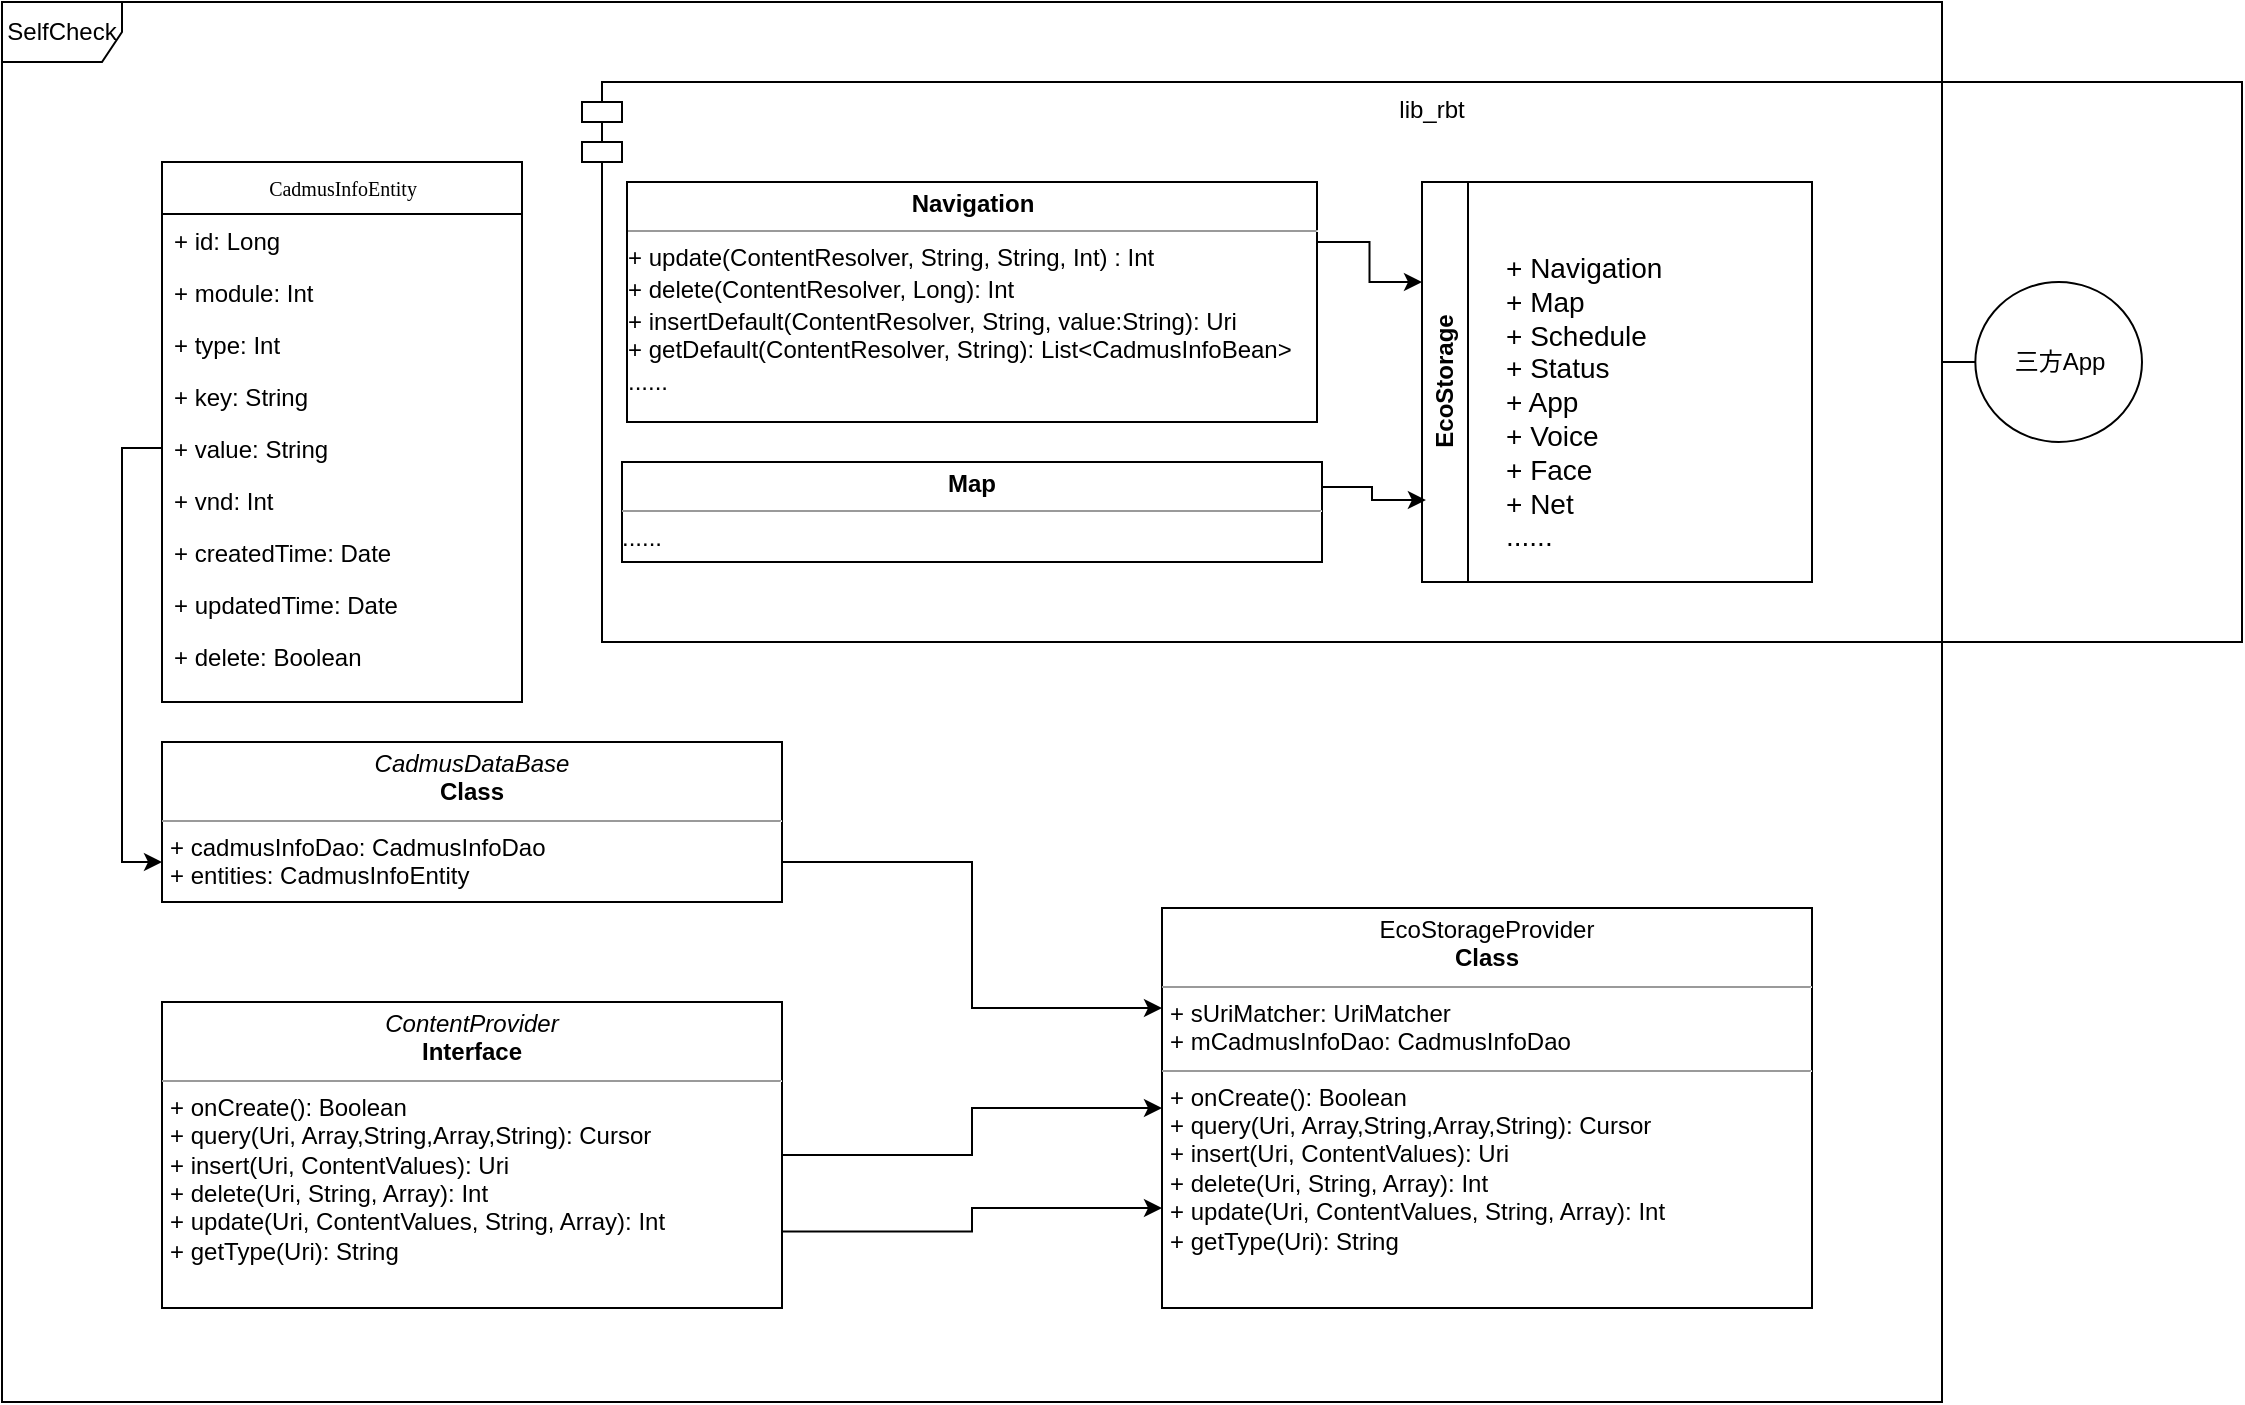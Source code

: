 <mxfile version="21.1.7" type="github">
  <diagram name="Page-1" id="c4acf3e9-155e-7222-9cf6-157b1a14988f">
    <mxGraphModel dx="2284" dy="1875" grid="1" gridSize="10" guides="1" tooltips="1" connect="1" arrows="1" fold="1" page="1" pageScale="1" pageWidth="850" pageHeight="1100" background="none" math="0" shadow="0">
      <root>
        <mxCell id="0" />
        <mxCell id="1" parent="0" />
        <mxCell id="z2ETV8gI68JuXqigk6C1-43" value="lib_rbt" style="shape=module;align=left;spacingLeft=20;align=center;verticalAlign=top;whiteSpace=wrap;html=1;" vertex="1" parent="1">
          <mxGeometry x="-50" y="-830" width="830" height="280" as="geometry" />
        </mxCell>
        <mxCell id="z2ETV8gI68JuXqigk6C1-47" value="SelfCheck" style="shape=umlFrame;whiteSpace=wrap;html=1;pointerEvents=0;" vertex="1" parent="1">
          <mxGeometry x="-340" y="-870" width="970" height="700" as="geometry" />
        </mxCell>
        <mxCell id="17acba5748e5396b-20" value="CadmusInfoEntity" style="swimlane;html=1;fontStyle=0;childLayout=stackLayout;horizontal=1;startSize=26;fillColor=none;horizontalStack=0;resizeParent=1;resizeLast=0;collapsible=1;marginBottom=0;swimlaneFillColor=#ffffff;rounded=0;shadow=0;comic=0;labelBackgroundColor=none;strokeWidth=1;fontFamily=Verdana;fontSize=10;align=center;" parent="1" vertex="1">
          <mxGeometry x="-260" y="-790" width="180" height="270" as="geometry" />
        </mxCell>
        <mxCell id="17acba5748e5396b-21" value="+ id: Long" style="text;html=1;strokeColor=none;fillColor=none;align=left;verticalAlign=top;spacingLeft=4;spacingRight=4;whiteSpace=wrap;overflow=hidden;rotatable=0;points=[[0,0.5],[1,0.5]];portConstraint=eastwest;" parent="17acba5748e5396b-20" vertex="1">
          <mxGeometry y="26" width="180" height="26" as="geometry" />
        </mxCell>
        <mxCell id="17acba5748e5396b-24" value="+ module: Int" style="text;html=1;strokeColor=none;fillColor=none;align=left;verticalAlign=top;spacingLeft=4;spacingRight=4;whiteSpace=wrap;overflow=hidden;rotatable=0;points=[[0,0.5],[1,0.5]];portConstraint=eastwest;" parent="17acba5748e5396b-20" vertex="1">
          <mxGeometry y="52" width="180" height="26" as="geometry" />
        </mxCell>
        <mxCell id="17acba5748e5396b-26" value="+ type: Int" style="text;html=1;strokeColor=none;fillColor=none;align=left;verticalAlign=top;spacingLeft=4;spacingRight=4;whiteSpace=wrap;overflow=hidden;rotatable=0;points=[[0,0.5],[1,0.5]];portConstraint=eastwest;" parent="17acba5748e5396b-20" vertex="1">
          <mxGeometry y="78" width="180" height="26" as="geometry" />
        </mxCell>
        <mxCell id="z2ETV8gI68JuXqigk6C1-14" value="+ key: String" style="text;html=1;strokeColor=none;fillColor=none;align=left;verticalAlign=top;spacingLeft=4;spacingRight=4;whiteSpace=wrap;overflow=hidden;rotatable=0;points=[[0,0.5],[1,0.5]];portConstraint=eastwest;" vertex="1" parent="17acba5748e5396b-20">
          <mxGeometry y="104" width="180" height="26" as="geometry" />
        </mxCell>
        <mxCell id="z2ETV8gI68JuXqigk6C1-18" value="+ value: String" style="text;html=1;strokeColor=none;fillColor=none;align=left;verticalAlign=top;spacingLeft=4;spacingRight=4;whiteSpace=wrap;overflow=hidden;rotatable=0;points=[[0,0.5],[1,0.5]];portConstraint=eastwest;" vertex="1" parent="17acba5748e5396b-20">
          <mxGeometry y="130" width="180" height="26" as="geometry" />
        </mxCell>
        <mxCell id="z2ETV8gI68JuXqigk6C1-17" value="+ vnd: Int" style="text;html=1;strokeColor=none;fillColor=none;align=left;verticalAlign=top;spacingLeft=4;spacingRight=4;whiteSpace=wrap;overflow=hidden;rotatable=0;points=[[0,0.5],[1,0.5]];portConstraint=eastwest;" vertex="1" parent="17acba5748e5396b-20">
          <mxGeometry y="156" width="180" height="26" as="geometry" />
        </mxCell>
        <mxCell id="z2ETV8gI68JuXqigk6C1-16" value="+ createdTime: Date" style="text;html=1;strokeColor=none;fillColor=none;align=left;verticalAlign=top;spacingLeft=4;spacingRight=4;whiteSpace=wrap;overflow=hidden;rotatable=0;points=[[0,0.5],[1,0.5]];portConstraint=eastwest;" vertex="1" parent="17acba5748e5396b-20">
          <mxGeometry y="182" width="180" height="26" as="geometry" />
        </mxCell>
        <mxCell id="z2ETV8gI68JuXqigk6C1-15" value="+ updatedTime: Date" style="text;html=1;strokeColor=none;fillColor=none;align=left;verticalAlign=top;spacingLeft=4;spacingRight=4;whiteSpace=wrap;overflow=hidden;rotatable=0;points=[[0,0.5],[1,0.5]];portConstraint=eastwest;" vertex="1" parent="17acba5748e5396b-20">
          <mxGeometry y="208" width="180" height="26" as="geometry" />
        </mxCell>
        <mxCell id="z2ETV8gI68JuXqigk6C1-20" value="+ delete: Boolean" style="text;html=1;strokeColor=none;fillColor=none;align=left;verticalAlign=top;spacingLeft=4;spacingRight=4;whiteSpace=wrap;overflow=hidden;rotatable=0;points=[[0,0.5],[1,0.5]];portConstraint=eastwest;" vertex="1" parent="17acba5748e5396b-20">
          <mxGeometry y="234" width="180" height="26" as="geometry" />
        </mxCell>
        <mxCell id="z2ETV8gI68JuXqigk6C1-9" style="edgeStyle=orthogonalEdgeStyle;rounded=0;orthogonalLoop=1;jettySize=auto;html=1;exitX=1;exitY=0.5;exitDx=0;exitDy=0;entryX=0;entryY=0.5;entryDx=0;entryDy=0;" edge="1" parent="1" source="5d2195bd80daf111-18" target="z2ETV8gI68JuXqigk6C1-7">
          <mxGeometry relative="1" as="geometry" />
        </mxCell>
        <mxCell id="z2ETV8gI68JuXqigk6C1-10" style="edgeStyle=orthogonalEdgeStyle;rounded=0;orthogonalLoop=1;jettySize=auto;html=1;exitX=1;exitY=0.75;exitDx=0;exitDy=0;entryX=0;entryY=0.75;entryDx=0;entryDy=0;" edge="1" parent="1" source="5d2195bd80daf111-18" target="z2ETV8gI68JuXqigk6C1-7">
          <mxGeometry relative="1" as="geometry" />
        </mxCell>
        <mxCell id="5d2195bd80daf111-18" value="&lt;p style=&quot;margin:0px;margin-top:4px;text-align:center;&quot;&gt;&lt;i&gt;ContentProvider&lt;/i&gt;&lt;br&gt;&lt;b&gt;Interface&lt;/b&gt;&lt;/p&gt;&lt;hr size=&quot;1&quot;&gt;&lt;p style=&quot;margin:0px;margin-left:4px;&quot;&gt;+ onCreate(): Boolean&lt;br&gt;+ query(Uri, Array,String,Array,String): Cursor&lt;/p&gt;&lt;p style=&quot;margin:0px;margin-left:4px;&quot;&gt;+ insert(Uri, ContentValues): Uri&lt;/p&gt;&lt;p style=&quot;margin:0px;margin-left:4px;&quot;&gt;+ delete(Uri, String, Array): Int&lt;/p&gt;&lt;p style=&quot;margin:0px;margin-left:4px;&quot;&gt;+ update(Uri, ContentValues, String, Array): Int&lt;/p&gt;&lt;p style=&quot;margin:0px;margin-left:4px;&quot;&gt;+ getType(Uri): String&lt;/p&gt;&lt;p style=&quot;margin:0px;margin-left:4px;&quot;&gt;&lt;br&gt;&lt;/p&gt;" style="verticalAlign=top;align=left;overflow=fill;fontSize=12;fontFamily=Helvetica;html=1;rounded=0;shadow=0;comic=0;labelBackgroundColor=none;strokeWidth=1" parent="1" vertex="1">
          <mxGeometry x="-260" y="-370" width="310" height="153" as="geometry" />
        </mxCell>
        <mxCell id="z2ETV8gI68JuXqigk6C1-12" style="edgeStyle=orthogonalEdgeStyle;rounded=0;orthogonalLoop=1;jettySize=auto;html=1;exitX=1;exitY=0.75;exitDx=0;exitDy=0;entryX=0;entryY=0.25;entryDx=0;entryDy=0;" edge="1" parent="1" source="z2ETV8gI68JuXqigk6C1-6" target="z2ETV8gI68JuXqigk6C1-7">
          <mxGeometry relative="1" as="geometry" />
        </mxCell>
        <mxCell id="z2ETV8gI68JuXqigk6C1-6" value="&lt;p style=&quot;margin:0px;margin-top:4px;text-align:center;&quot;&gt;&lt;i&gt;CadmusDataBase&lt;/i&gt;&lt;br&gt;&lt;b&gt;Class&lt;/b&gt;&lt;/p&gt;&lt;hr size=&quot;1&quot;&gt;&lt;p style=&quot;margin:0px;margin-left:4px;&quot;&gt;+ cadmusInfoDao: CadmusInfoDao&lt;/p&gt;&lt;p style=&quot;margin:0px;margin-left:4px;&quot;&gt;+ entities: CadmusInfoEntity&lt;/p&gt;&lt;p style=&quot;margin:0px;margin-left:4px;&quot;&gt;&lt;br&gt;&lt;/p&gt;" style="verticalAlign=top;align=left;overflow=fill;fontSize=12;fontFamily=Helvetica;html=1;rounded=0;shadow=0;comic=0;labelBackgroundColor=none;strokeWidth=1" vertex="1" parent="1">
          <mxGeometry x="-260" y="-500" width="310" height="80" as="geometry" />
        </mxCell>
        <mxCell id="z2ETV8gI68JuXqigk6C1-7" value="&lt;p style=&quot;margin:0px;margin-top:4px;text-align:center;&quot;&gt;EcoStorageProvider&lt;br style=&quot;border-color: var(--border-color);&quot;&gt;&lt;b&gt;Class&lt;/b&gt;&lt;/p&gt;&lt;hr size=&quot;1&quot;&gt;&lt;p style=&quot;margin:0px;margin-left:4px;&quot;&gt;+ sUriMatcher: UriMatcher&lt;br&gt;+ mCadmusInfoDao: CadmusInfoDao&lt;br&gt;&lt;/p&gt;&lt;hr size=&quot;1&quot;&gt;&lt;p style=&quot;border-color: var(--border-color); margin: 0px 0px 0px 4px;&quot;&gt;+ onCreate(): Boolean&lt;br style=&quot;border-color: var(--border-color);&quot;&gt;+ query(Uri, Array,String,Array,String): Cursor&lt;/p&gt;&lt;p style=&quot;border-color: var(--border-color); margin: 0px 0px 0px 4px;&quot;&gt;+ insert(Uri, ContentValues): Uri&lt;/p&gt;&lt;p style=&quot;border-color: var(--border-color); margin: 0px 0px 0px 4px;&quot;&gt;+ delete(Uri, String, Array): Int&lt;/p&gt;&lt;p style=&quot;border-color: var(--border-color); margin: 0px 0px 0px 4px;&quot;&gt;+ update(Uri, ContentValues, String, Array): Int&lt;/p&gt;&lt;p style=&quot;border-color: var(--border-color); margin: 0px 0px 0px 4px;&quot;&gt;+ getType(Uri): String&lt;/p&gt;" style="verticalAlign=top;align=left;overflow=fill;fontSize=12;fontFamily=Helvetica;html=1;rounded=0;shadow=0;comic=0;labelBackgroundColor=none;strokeWidth=1" vertex="1" parent="1">
          <mxGeometry x="240" y="-417" width="325" height="200" as="geometry" />
        </mxCell>
        <mxCell id="z2ETV8gI68JuXqigk6C1-23" style="edgeStyle=orthogonalEdgeStyle;rounded=0;orthogonalLoop=1;jettySize=auto;html=1;exitX=0;exitY=0.5;exitDx=0;exitDy=0;entryX=0;entryY=0.75;entryDx=0;entryDy=0;" edge="1" parent="1" source="z2ETV8gI68JuXqigk6C1-18" target="z2ETV8gI68JuXqigk6C1-6">
          <mxGeometry relative="1" as="geometry" />
        </mxCell>
        <mxCell id="z2ETV8gI68JuXqigk6C1-48" style="edgeStyle=orthogonalEdgeStyle;rounded=0;orthogonalLoop=1;jettySize=auto;html=1;exitX=1;exitY=0.25;exitDx=0;exitDy=0;entryX=0;entryY=0.25;entryDx=0;entryDy=0;" edge="1" parent="1" source="z2ETV8gI68JuXqigk6C1-30" target="z2ETV8gI68JuXqigk6C1-32">
          <mxGeometry relative="1" as="geometry" />
        </mxCell>
        <mxCell id="z2ETV8gI68JuXqigk6C1-30" value="&lt;p style=&quot;margin:0px;margin-top:4px;text-align:center;&quot;&gt;&lt;b&gt;Navigation&lt;/b&gt;&lt;/p&gt;&lt;hr size=&quot;1&quot;&gt;&lt;div style=&quot;height:2px;&quot;&gt;+ update(ContentResolver, String, String, Int) : Int&lt;/div&gt;&lt;div style=&quot;height:2px;&quot;&gt;&lt;br&gt;&lt;/div&gt;&lt;div style=&quot;height:2px;&quot;&gt;&lt;br&gt;&lt;/div&gt;&lt;div style=&quot;height:2px;&quot;&gt;&lt;br&gt;&lt;/div&gt;&lt;div style=&quot;height:2px;&quot;&gt;&lt;br&gt;&lt;/div&gt;&lt;div style=&quot;height:2px;&quot;&gt;&lt;br&gt;&lt;/div&gt;&lt;div style=&quot;height:2px;&quot;&gt;&lt;br&gt;&lt;/div&gt;&lt;div style=&quot;height:2px;&quot;&gt;&lt;br&gt;&lt;/div&gt;&lt;div style=&quot;height:2px;&quot;&gt;+ delete(ContentResolver, Long): Int&lt;/div&gt;&lt;div style=&quot;height:2px;&quot;&gt;&lt;br&gt;&lt;/div&gt;&lt;div style=&quot;height:2px;&quot;&gt;&lt;br&gt;&lt;/div&gt;&lt;div style=&quot;height:2px;&quot;&gt;&lt;br&gt;&lt;/div&gt;&lt;div style=&quot;height:2px;&quot;&gt;&lt;br&gt;&lt;/div&gt;&lt;div style=&quot;height:2px;&quot;&gt;&lt;br&gt;&lt;/div&gt;&lt;div style=&quot;height:2px;&quot;&gt;&lt;br&gt;&lt;/div&gt;&lt;div style=&quot;height:2px;&quot;&gt;&lt;br&gt;&lt;/div&gt;&lt;div style=&quot;height:2px;&quot;&gt;+ insertDefault(ContentResolver, String, value:String): Uri&lt;/div&gt;&lt;div style=&quot;height:2px;&quot;&gt;&lt;br&gt;&lt;/div&gt;&lt;div style=&quot;height:2px;&quot;&gt;&lt;br&gt;&lt;/div&gt;&lt;div style=&quot;height:2px;&quot;&gt;&lt;br&gt;&lt;/div&gt;&lt;div style=&quot;height:2px;&quot;&gt;&lt;br&gt;&lt;/div&gt;&lt;div style=&quot;height:2px;&quot;&gt;&lt;br&gt;&lt;/div&gt;&lt;div style=&quot;height:2px;&quot;&gt;&lt;br&gt;&lt;/div&gt;&lt;div style=&quot;height:2px;&quot;&gt;+ getDefault(ContentResolver, String): List&amp;lt;CadmusInfoBean&amp;gt;&lt;/div&gt;&lt;div style=&quot;height:2px;&quot;&gt;&lt;br&gt;&lt;/div&gt;&lt;div style=&quot;height:2px;&quot;&gt;&lt;br&gt;&lt;/div&gt;&lt;div style=&quot;height:2px;&quot;&gt;&lt;br&gt;&lt;/div&gt;&lt;div style=&quot;height:2px;&quot;&gt;&lt;br&gt;&lt;/div&gt;&lt;div style=&quot;height:2px;&quot;&gt;&lt;br&gt;&lt;/div&gt;&lt;div style=&quot;height:2px;&quot;&gt;&lt;br&gt;&lt;/div&gt;&lt;div style=&quot;height:2px;&quot;&gt;&lt;br&gt;&lt;/div&gt;&lt;div style=&quot;height:2px;&quot;&gt;......&lt;/div&gt;" style="verticalAlign=top;align=left;overflow=fill;fontSize=12;fontFamily=Helvetica;html=1;whiteSpace=wrap;" vertex="1" parent="1">
          <mxGeometry x="-27.5" y="-780" width="345" height="120" as="geometry" />
        </mxCell>
        <mxCell id="z2ETV8gI68JuXqigk6C1-32" value="EcoStorage" style="swimlane;horizontal=0;whiteSpace=wrap;html=1;" vertex="1" parent="1">
          <mxGeometry x="370" y="-780" width="195" height="200" as="geometry" />
        </mxCell>
        <mxCell id="z2ETV8gI68JuXqigk6C1-33" value="&lt;font style=&quot;font-size: 14px;&quot;&gt;+ Navigation&lt;br style=&quot;border-color: var(--border-color);&quot;&gt;&lt;span style=&quot;&quot;&gt;+ Map&lt;/span&gt;&lt;br style=&quot;border-color: var(--border-color);&quot;&gt;&lt;span style=&quot;&quot;&gt;+ Schedule&lt;/span&gt;&lt;br style=&quot;border-color: var(--border-color);&quot;&gt;&lt;span style=&quot;&quot;&gt;+ Status&lt;/span&gt;&lt;br style=&quot;border-color: var(--border-color);&quot;&gt;&lt;span style=&quot;&quot;&gt;+ App&lt;/span&gt;&lt;br style=&quot;border-color: var(--border-color);&quot;&gt;&lt;span style=&quot;&quot;&gt;+ Voice&lt;/span&gt;&lt;br style=&quot;border-color: var(--border-color);&quot;&gt;&lt;span style=&quot;&quot;&gt;+ Face&lt;/span&gt;&lt;br style=&quot;border-color: var(--border-color);&quot;&gt;&lt;span style=&quot;&quot;&gt;+ Net&lt;/span&gt;&lt;br style=&quot;border-color: var(--border-color);&quot;&gt;&lt;span style=&quot;&quot;&gt;......&lt;/span&gt;&lt;/font&gt;" style="text;html=1;align=left;verticalAlign=middle;resizable=0;points=[];autosize=1;strokeColor=none;fillColor=none;" vertex="1" parent="z2ETV8gI68JuXqigk6C1-32">
          <mxGeometry x="40" y="30" width="100" height="160" as="geometry" />
        </mxCell>
        <mxCell id="z2ETV8gI68JuXqigk6C1-49" style="edgeStyle=orthogonalEdgeStyle;rounded=0;orthogonalLoop=1;jettySize=auto;html=1;exitX=1;exitY=0.25;exitDx=0;exitDy=0;entryX=0.01;entryY=0.795;entryDx=0;entryDy=0;entryPerimeter=0;" edge="1" parent="1" source="z2ETV8gI68JuXqigk6C1-39" target="z2ETV8gI68JuXqigk6C1-32">
          <mxGeometry relative="1" as="geometry" />
        </mxCell>
        <mxCell id="z2ETV8gI68JuXqigk6C1-39" value="&lt;p style=&quot;margin:0px;margin-top:4px;text-align:center;&quot;&gt;&lt;b&gt;Map&lt;/b&gt;&lt;/p&gt;&lt;hr size=&quot;1&quot;&gt;&lt;div style=&quot;height:2px;&quot;&gt;......&lt;/div&gt;" style="verticalAlign=top;align=left;overflow=fill;fontSize=12;fontFamily=Helvetica;html=1;whiteSpace=wrap;" vertex="1" parent="1">
          <mxGeometry x="-30" y="-640" width="350" height="50" as="geometry" />
        </mxCell>
        <mxCell id="z2ETV8gI68JuXqigk6C1-50" value="三方App" style="shape=umlBoundary;whiteSpace=wrap;html=1;" vertex="1" parent="1">
          <mxGeometry x="630" y="-730" width="100" height="80" as="geometry" />
        </mxCell>
      </root>
    </mxGraphModel>
  </diagram>
</mxfile>
